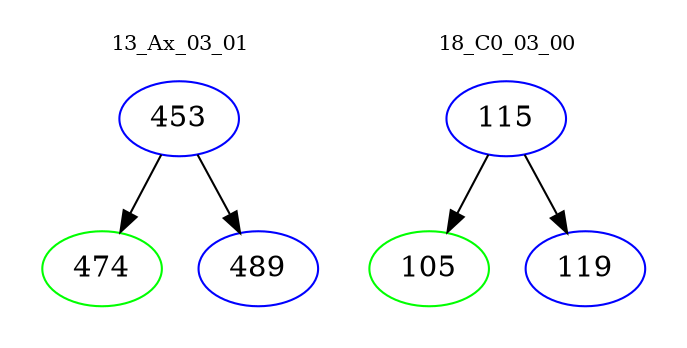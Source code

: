digraph{
subgraph cluster_0 {
color = white
label = "13_Ax_03_01";
fontsize=10;
T0_453 [label="453", color="blue"]
T0_453 -> T0_474 [color="black"]
T0_474 [label="474", color="green"]
T0_453 -> T0_489 [color="black"]
T0_489 [label="489", color="blue"]
}
subgraph cluster_1 {
color = white
label = "18_C0_03_00";
fontsize=10;
T1_115 [label="115", color="blue"]
T1_115 -> T1_105 [color="black"]
T1_105 [label="105", color="green"]
T1_115 -> T1_119 [color="black"]
T1_119 [label="119", color="blue"]
}
}
